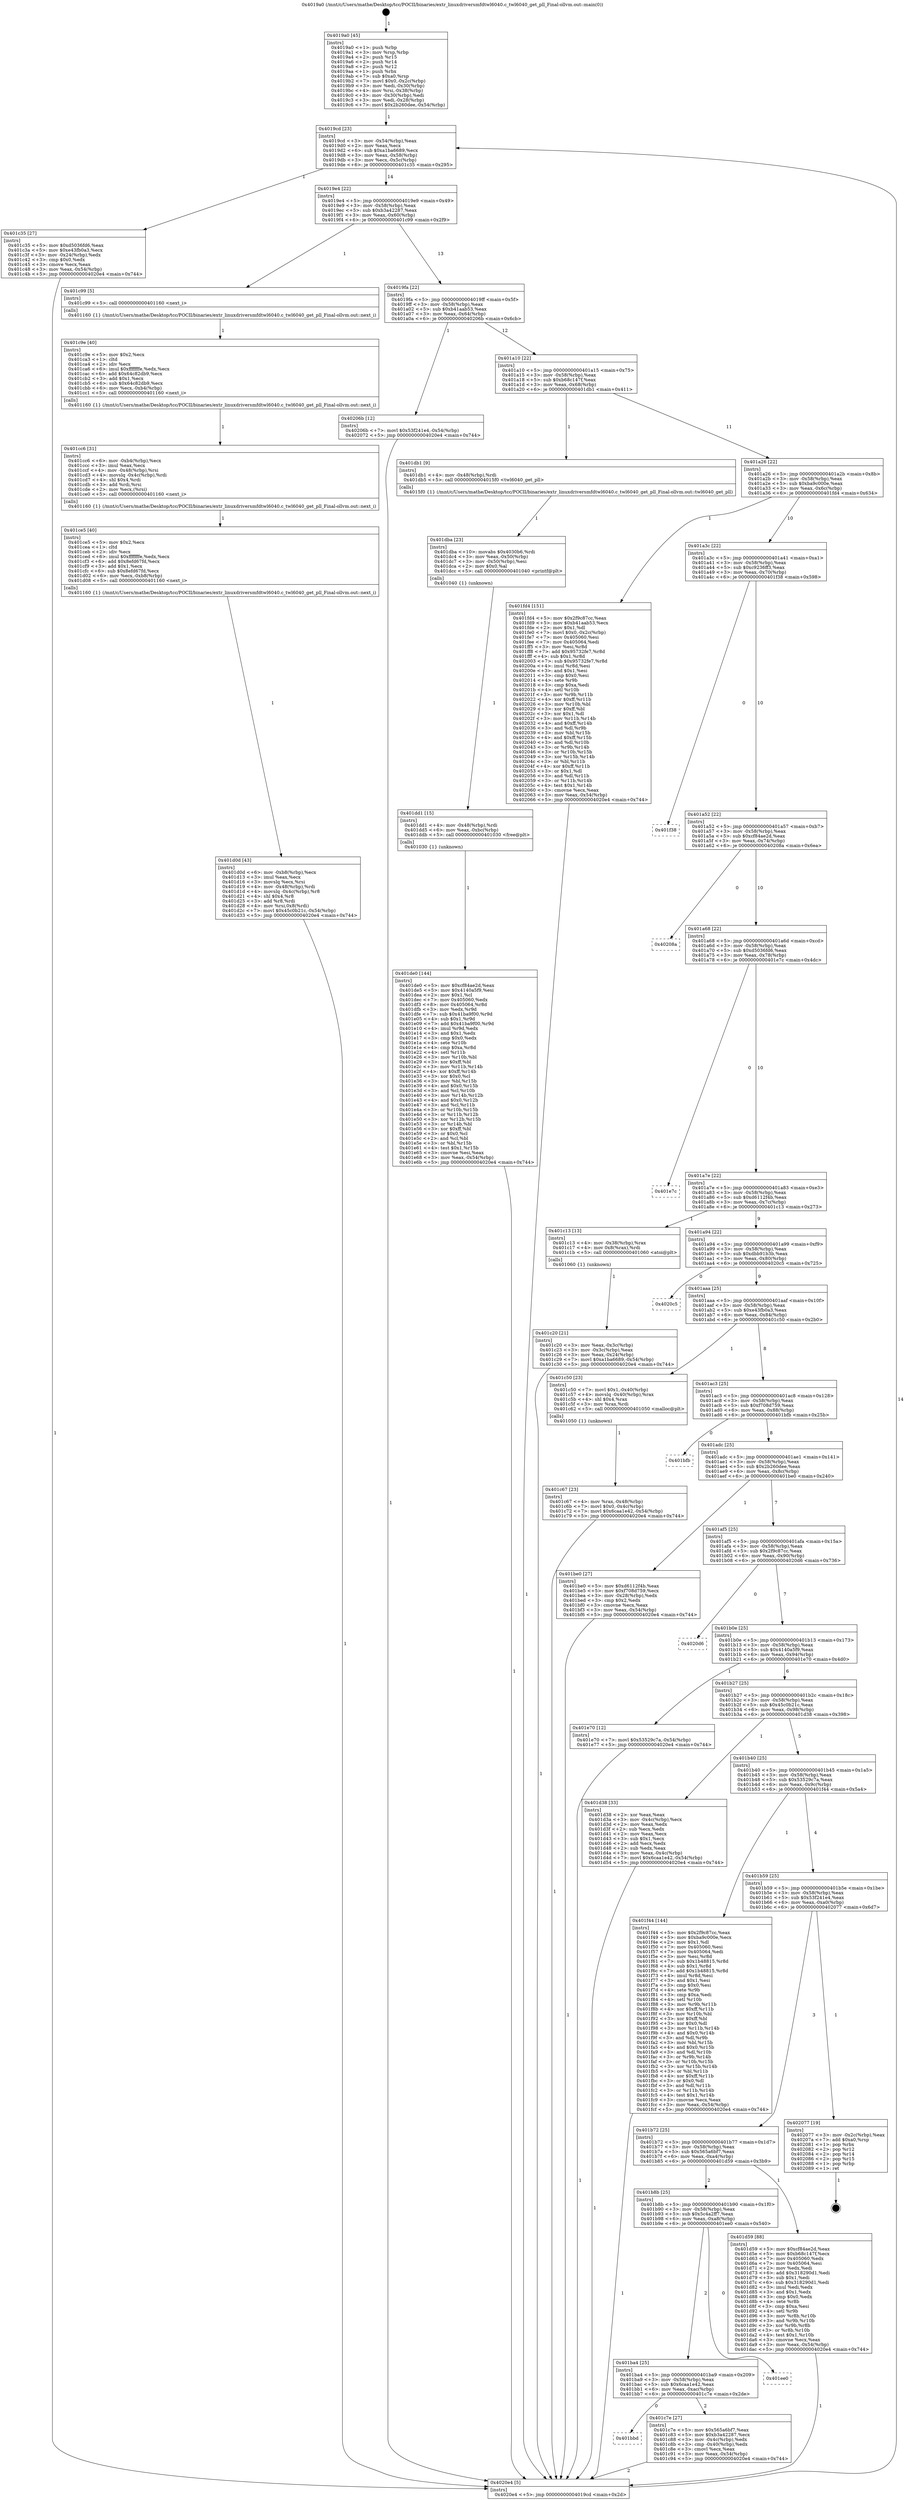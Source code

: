 digraph "0x4019a0" {
  label = "0x4019a0 (/mnt/c/Users/mathe/Desktop/tcc/POCII/binaries/extr_linuxdriversmfdtwl6040.c_twl6040_get_pll_Final-ollvm.out::main(0))"
  labelloc = "t"
  node[shape=record]

  Entry [label="",width=0.3,height=0.3,shape=circle,fillcolor=black,style=filled]
  "0x4019cd" [label="{
     0x4019cd [23]\l
     | [instrs]\l
     &nbsp;&nbsp;0x4019cd \<+3\>: mov -0x54(%rbp),%eax\l
     &nbsp;&nbsp;0x4019d0 \<+2\>: mov %eax,%ecx\l
     &nbsp;&nbsp;0x4019d2 \<+6\>: sub $0xa1ba6689,%ecx\l
     &nbsp;&nbsp;0x4019d8 \<+3\>: mov %eax,-0x58(%rbp)\l
     &nbsp;&nbsp;0x4019db \<+3\>: mov %ecx,-0x5c(%rbp)\l
     &nbsp;&nbsp;0x4019de \<+6\>: je 0000000000401c35 \<main+0x295\>\l
  }"]
  "0x401c35" [label="{
     0x401c35 [27]\l
     | [instrs]\l
     &nbsp;&nbsp;0x401c35 \<+5\>: mov $0xd5036fd6,%eax\l
     &nbsp;&nbsp;0x401c3a \<+5\>: mov $0xe43fb0a3,%ecx\l
     &nbsp;&nbsp;0x401c3f \<+3\>: mov -0x24(%rbp),%edx\l
     &nbsp;&nbsp;0x401c42 \<+3\>: cmp $0x0,%edx\l
     &nbsp;&nbsp;0x401c45 \<+3\>: cmove %ecx,%eax\l
     &nbsp;&nbsp;0x401c48 \<+3\>: mov %eax,-0x54(%rbp)\l
     &nbsp;&nbsp;0x401c4b \<+5\>: jmp 00000000004020e4 \<main+0x744\>\l
  }"]
  "0x4019e4" [label="{
     0x4019e4 [22]\l
     | [instrs]\l
     &nbsp;&nbsp;0x4019e4 \<+5\>: jmp 00000000004019e9 \<main+0x49\>\l
     &nbsp;&nbsp;0x4019e9 \<+3\>: mov -0x58(%rbp),%eax\l
     &nbsp;&nbsp;0x4019ec \<+5\>: sub $0xb3a42287,%eax\l
     &nbsp;&nbsp;0x4019f1 \<+3\>: mov %eax,-0x60(%rbp)\l
     &nbsp;&nbsp;0x4019f4 \<+6\>: je 0000000000401c99 \<main+0x2f9\>\l
  }"]
  Exit [label="",width=0.3,height=0.3,shape=circle,fillcolor=black,style=filled,peripheries=2]
  "0x401c99" [label="{
     0x401c99 [5]\l
     | [instrs]\l
     &nbsp;&nbsp;0x401c99 \<+5\>: call 0000000000401160 \<next_i\>\l
     | [calls]\l
     &nbsp;&nbsp;0x401160 \{1\} (/mnt/c/Users/mathe/Desktop/tcc/POCII/binaries/extr_linuxdriversmfdtwl6040.c_twl6040_get_pll_Final-ollvm.out::next_i)\l
  }"]
  "0x4019fa" [label="{
     0x4019fa [22]\l
     | [instrs]\l
     &nbsp;&nbsp;0x4019fa \<+5\>: jmp 00000000004019ff \<main+0x5f\>\l
     &nbsp;&nbsp;0x4019ff \<+3\>: mov -0x58(%rbp),%eax\l
     &nbsp;&nbsp;0x401a02 \<+5\>: sub $0xb41aab53,%eax\l
     &nbsp;&nbsp;0x401a07 \<+3\>: mov %eax,-0x64(%rbp)\l
     &nbsp;&nbsp;0x401a0a \<+6\>: je 000000000040206b \<main+0x6cb\>\l
  }"]
  "0x401de0" [label="{
     0x401de0 [144]\l
     | [instrs]\l
     &nbsp;&nbsp;0x401de0 \<+5\>: mov $0xcf84ae2d,%eax\l
     &nbsp;&nbsp;0x401de5 \<+5\>: mov $0x4140a5f9,%esi\l
     &nbsp;&nbsp;0x401dea \<+2\>: mov $0x1,%cl\l
     &nbsp;&nbsp;0x401dec \<+7\>: mov 0x405060,%edx\l
     &nbsp;&nbsp;0x401df3 \<+8\>: mov 0x405064,%r8d\l
     &nbsp;&nbsp;0x401dfb \<+3\>: mov %edx,%r9d\l
     &nbsp;&nbsp;0x401dfe \<+7\>: sub $0x41ba9f00,%r9d\l
     &nbsp;&nbsp;0x401e05 \<+4\>: sub $0x1,%r9d\l
     &nbsp;&nbsp;0x401e09 \<+7\>: add $0x41ba9f00,%r9d\l
     &nbsp;&nbsp;0x401e10 \<+4\>: imul %r9d,%edx\l
     &nbsp;&nbsp;0x401e14 \<+3\>: and $0x1,%edx\l
     &nbsp;&nbsp;0x401e17 \<+3\>: cmp $0x0,%edx\l
     &nbsp;&nbsp;0x401e1a \<+4\>: sete %r10b\l
     &nbsp;&nbsp;0x401e1e \<+4\>: cmp $0xa,%r8d\l
     &nbsp;&nbsp;0x401e22 \<+4\>: setl %r11b\l
     &nbsp;&nbsp;0x401e26 \<+3\>: mov %r10b,%bl\l
     &nbsp;&nbsp;0x401e29 \<+3\>: xor $0xff,%bl\l
     &nbsp;&nbsp;0x401e2c \<+3\>: mov %r11b,%r14b\l
     &nbsp;&nbsp;0x401e2f \<+4\>: xor $0xff,%r14b\l
     &nbsp;&nbsp;0x401e33 \<+3\>: xor $0x0,%cl\l
     &nbsp;&nbsp;0x401e36 \<+3\>: mov %bl,%r15b\l
     &nbsp;&nbsp;0x401e39 \<+4\>: and $0x0,%r15b\l
     &nbsp;&nbsp;0x401e3d \<+3\>: and %cl,%r10b\l
     &nbsp;&nbsp;0x401e40 \<+3\>: mov %r14b,%r12b\l
     &nbsp;&nbsp;0x401e43 \<+4\>: and $0x0,%r12b\l
     &nbsp;&nbsp;0x401e47 \<+3\>: and %cl,%r11b\l
     &nbsp;&nbsp;0x401e4a \<+3\>: or %r10b,%r15b\l
     &nbsp;&nbsp;0x401e4d \<+3\>: or %r11b,%r12b\l
     &nbsp;&nbsp;0x401e50 \<+3\>: xor %r12b,%r15b\l
     &nbsp;&nbsp;0x401e53 \<+3\>: or %r14b,%bl\l
     &nbsp;&nbsp;0x401e56 \<+3\>: xor $0xff,%bl\l
     &nbsp;&nbsp;0x401e59 \<+3\>: or $0x0,%cl\l
     &nbsp;&nbsp;0x401e5c \<+2\>: and %cl,%bl\l
     &nbsp;&nbsp;0x401e5e \<+3\>: or %bl,%r15b\l
     &nbsp;&nbsp;0x401e61 \<+4\>: test $0x1,%r15b\l
     &nbsp;&nbsp;0x401e65 \<+3\>: cmovne %esi,%eax\l
     &nbsp;&nbsp;0x401e68 \<+3\>: mov %eax,-0x54(%rbp)\l
     &nbsp;&nbsp;0x401e6b \<+5\>: jmp 00000000004020e4 \<main+0x744\>\l
  }"]
  "0x40206b" [label="{
     0x40206b [12]\l
     | [instrs]\l
     &nbsp;&nbsp;0x40206b \<+7\>: movl $0x53f241e4,-0x54(%rbp)\l
     &nbsp;&nbsp;0x402072 \<+5\>: jmp 00000000004020e4 \<main+0x744\>\l
  }"]
  "0x401a10" [label="{
     0x401a10 [22]\l
     | [instrs]\l
     &nbsp;&nbsp;0x401a10 \<+5\>: jmp 0000000000401a15 \<main+0x75\>\l
     &nbsp;&nbsp;0x401a15 \<+3\>: mov -0x58(%rbp),%eax\l
     &nbsp;&nbsp;0x401a18 \<+5\>: sub $0xb68c147f,%eax\l
     &nbsp;&nbsp;0x401a1d \<+3\>: mov %eax,-0x68(%rbp)\l
     &nbsp;&nbsp;0x401a20 \<+6\>: je 0000000000401db1 \<main+0x411\>\l
  }"]
  "0x401dd1" [label="{
     0x401dd1 [15]\l
     | [instrs]\l
     &nbsp;&nbsp;0x401dd1 \<+4\>: mov -0x48(%rbp),%rdi\l
     &nbsp;&nbsp;0x401dd5 \<+6\>: mov %eax,-0xbc(%rbp)\l
     &nbsp;&nbsp;0x401ddb \<+5\>: call 0000000000401030 \<free@plt\>\l
     | [calls]\l
     &nbsp;&nbsp;0x401030 \{1\} (unknown)\l
  }"]
  "0x401db1" [label="{
     0x401db1 [9]\l
     | [instrs]\l
     &nbsp;&nbsp;0x401db1 \<+4\>: mov -0x48(%rbp),%rdi\l
     &nbsp;&nbsp;0x401db5 \<+5\>: call 00000000004015f0 \<twl6040_get_pll\>\l
     | [calls]\l
     &nbsp;&nbsp;0x4015f0 \{1\} (/mnt/c/Users/mathe/Desktop/tcc/POCII/binaries/extr_linuxdriversmfdtwl6040.c_twl6040_get_pll_Final-ollvm.out::twl6040_get_pll)\l
  }"]
  "0x401a26" [label="{
     0x401a26 [22]\l
     | [instrs]\l
     &nbsp;&nbsp;0x401a26 \<+5\>: jmp 0000000000401a2b \<main+0x8b\>\l
     &nbsp;&nbsp;0x401a2b \<+3\>: mov -0x58(%rbp),%eax\l
     &nbsp;&nbsp;0x401a2e \<+5\>: sub $0xba9c000e,%eax\l
     &nbsp;&nbsp;0x401a33 \<+3\>: mov %eax,-0x6c(%rbp)\l
     &nbsp;&nbsp;0x401a36 \<+6\>: je 0000000000401fd4 \<main+0x634\>\l
  }"]
  "0x401dba" [label="{
     0x401dba [23]\l
     | [instrs]\l
     &nbsp;&nbsp;0x401dba \<+10\>: movabs $0x4030b6,%rdi\l
     &nbsp;&nbsp;0x401dc4 \<+3\>: mov %eax,-0x50(%rbp)\l
     &nbsp;&nbsp;0x401dc7 \<+3\>: mov -0x50(%rbp),%esi\l
     &nbsp;&nbsp;0x401dca \<+2\>: mov $0x0,%al\l
     &nbsp;&nbsp;0x401dcc \<+5\>: call 0000000000401040 \<printf@plt\>\l
     | [calls]\l
     &nbsp;&nbsp;0x401040 \{1\} (unknown)\l
  }"]
  "0x401fd4" [label="{
     0x401fd4 [151]\l
     | [instrs]\l
     &nbsp;&nbsp;0x401fd4 \<+5\>: mov $0x2f9c87cc,%eax\l
     &nbsp;&nbsp;0x401fd9 \<+5\>: mov $0xb41aab53,%ecx\l
     &nbsp;&nbsp;0x401fde \<+2\>: mov $0x1,%dl\l
     &nbsp;&nbsp;0x401fe0 \<+7\>: movl $0x0,-0x2c(%rbp)\l
     &nbsp;&nbsp;0x401fe7 \<+7\>: mov 0x405060,%esi\l
     &nbsp;&nbsp;0x401fee \<+7\>: mov 0x405064,%edi\l
     &nbsp;&nbsp;0x401ff5 \<+3\>: mov %esi,%r8d\l
     &nbsp;&nbsp;0x401ff8 \<+7\>: add $0x95732fe7,%r8d\l
     &nbsp;&nbsp;0x401fff \<+4\>: sub $0x1,%r8d\l
     &nbsp;&nbsp;0x402003 \<+7\>: sub $0x95732fe7,%r8d\l
     &nbsp;&nbsp;0x40200a \<+4\>: imul %r8d,%esi\l
     &nbsp;&nbsp;0x40200e \<+3\>: and $0x1,%esi\l
     &nbsp;&nbsp;0x402011 \<+3\>: cmp $0x0,%esi\l
     &nbsp;&nbsp;0x402014 \<+4\>: sete %r9b\l
     &nbsp;&nbsp;0x402018 \<+3\>: cmp $0xa,%edi\l
     &nbsp;&nbsp;0x40201b \<+4\>: setl %r10b\l
     &nbsp;&nbsp;0x40201f \<+3\>: mov %r9b,%r11b\l
     &nbsp;&nbsp;0x402022 \<+4\>: xor $0xff,%r11b\l
     &nbsp;&nbsp;0x402026 \<+3\>: mov %r10b,%bl\l
     &nbsp;&nbsp;0x402029 \<+3\>: xor $0xff,%bl\l
     &nbsp;&nbsp;0x40202c \<+3\>: xor $0x1,%dl\l
     &nbsp;&nbsp;0x40202f \<+3\>: mov %r11b,%r14b\l
     &nbsp;&nbsp;0x402032 \<+4\>: and $0xff,%r14b\l
     &nbsp;&nbsp;0x402036 \<+3\>: and %dl,%r9b\l
     &nbsp;&nbsp;0x402039 \<+3\>: mov %bl,%r15b\l
     &nbsp;&nbsp;0x40203c \<+4\>: and $0xff,%r15b\l
     &nbsp;&nbsp;0x402040 \<+3\>: and %dl,%r10b\l
     &nbsp;&nbsp;0x402043 \<+3\>: or %r9b,%r14b\l
     &nbsp;&nbsp;0x402046 \<+3\>: or %r10b,%r15b\l
     &nbsp;&nbsp;0x402049 \<+3\>: xor %r15b,%r14b\l
     &nbsp;&nbsp;0x40204c \<+3\>: or %bl,%r11b\l
     &nbsp;&nbsp;0x40204f \<+4\>: xor $0xff,%r11b\l
     &nbsp;&nbsp;0x402053 \<+3\>: or $0x1,%dl\l
     &nbsp;&nbsp;0x402056 \<+3\>: and %dl,%r11b\l
     &nbsp;&nbsp;0x402059 \<+3\>: or %r11b,%r14b\l
     &nbsp;&nbsp;0x40205c \<+4\>: test $0x1,%r14b\l
     &nbsp;&nbsp;0x402060 \<+3\>: cmovne %ecx,%eax\l
     &nbsp;&nbsp;0x402063 \<+3\>: mov %eax,-0x54(%rbp)\l
     &nbsp;&nbsp;0x402066 \<+5\>: jmp 00000000004020e4 \<main+0x744\>\l
  }"]
  "0x401a3c" [label="{
     0x401a3c [22]\l
     | [instrs]\l
     &nbsp;&nbsp;0x401a3c \<+5\>: jmp 0000000000401a41 \<main+0xa1\>\l
     &nbsp;&nbsp;0x401a41 \<+3\>: mov -0x58(%rbp),%eax\l
     &nbsp;&nbsp;0x401a44 \<+5\>: sub $0xc9236ff3,%eax\l
     &nbsp;&nbsp;0x401a49 \<+3\>: mov %eax,-0x70(%rbp)\l
     &nbsp;&nbsp;0x401a4c \<+6\>: je 0000000000401f38 \<main+0x598\>\l
  }"]
  "0x401d0d" [label="{
     0x401d0d [43]\l
     | [instrs]\l
     &nbsp;&nbsp;0x401d0d \<+6\>: mov -0xb8(%rbp),%ecx\l
     &nbsp;&nbsp;0x401d13 \<+3\>: imul %eax,%ecx\l
     &nbsp;&nbsp;0x401d16 \<+3\>: movslq %ecx,%rsi\l
     &nbsp;&nbsp;0x401d19 \<+4\>: mov -0x48(%rbp),%rdi\l
     &nbsp;&nbsp;0x401d1d \<+4\>: movslq -0x4c(%rbp),%r8\l
     &nbsp;&nbsp;0x401d21 \<+4\>: shl $0x4,%r8\l
     &nbsp;&nbsp;0x401d25 \<+3\>: add %r8,%rdi\l
     &nbsp;&nbsp;0x401d28 \<+4\>: mov %rsi,0x8(%rdi)\l
     &nbsp;&nbsp;0x401d2c \<+7\>: movl $0x45c0b21c,-0x54(%rbp)\l
     &nbsp;&nbsp;0x401d33 \<+5\>: jmp 00000000004020e4 \<main+0x744\>\l
  }"]
  "0x401f38" [label="{
     0x401f38\l
  }", style=dashed]
  "0x401a52" [label="{
     0x401a52 [22]\l
     | [instrs]\l
     &nbsp;&nbsp;0x401a52 \<+5\>: jmp 0000000000401a57 \<main+0xb7\>\l
     &nbsp;&nbsp;0x401a57 \<+3\>: mov -0x58(%rbp),%eax\l
     &nbsp;&nbsp;0x401a5a \<+5\>: sub $0xcf84ae2d,%eax\l
     &nbsp;&nbsp;0x401a5f \<+3\>: mov %eax,-0x74(%rbp)\l
     &nbsp;&nbsp;0x401a62 \<+6\>: je 000000000040208a \<main+0x6ea\>\l
  }"]
  "0x401ce5" [label="{
     0x401ce5 [40]\l
     | [instrs]\l
     &nbsp;&nbsp;0x401ce5 \<+5\>: mov $0x2,%ecx\l
     &nbsp;&nbsp;0x401cea \<+1\>: cltd\l
     &nbsp;&nbsp;0x401ceb \<+2\>: idiv %ecx\l
     &nbsp;&nbsp;0x401ced \<+6\>: imul $0xfffffffe,%edx,%ecx\l
     &nbsp;&nbsp;0x401cf3 \<+6\>: add $0x8efd67fd,%ecx\l
     &nbsp;&nbsp;0x401cf9 \<+3\>: add $0x1,%ecx\l
     &nbsp;&nbsp;0x401cfc \<+6\>: sub $0x8efd67fd,%ecx\l
     &nbsp;&nbsp;0x401d02 \<+6\>: mov %ecx,-0xb8(%rbp)\l
     &nbsp;&nbsp;0x401d08 \<+5\>: call 0000000000401160 \<next_i\>\l
     | [calls]\l
     &nbsp;&nbsp;0x401160 \{1\} (/mnt/c/Users/mathe/Desktop/tcc/POCII/binaries/extr_linuxdriversmfdtwl6040.c_twl6040_get_pll_Final-ollvm.out::next_i)\l
  }"]
  "0x40208a" [label="{
     0x40208a\l
  }", style=dashed]
  "0x401a68" [label="{
     0x401a68 [22]\l
     | [instrs]\l
     &nbsp;&nbsp;0x401a68 \<+5\>: jmp 0000000000401a6d \<main+0xcd\>\l
     &nbsp;&nbsp;0x401a6d \<+3\>: mov -0x58(%rbp),%eax\l
     &nbsp;&nbsp;0x401a70 \<+5\>: sub $0xd5036fd6,%eax\l
     &nbsp;&nbsp;0x401a75 \<+3\>: mov %eax,-0x78(%rbp)\l
     &nbsp;&nbsp;0x401a78 \<+6\>: je 0000000000401e7c \<main+0x4dc\>\l
  }"]
  "0x401cc6" [label="{
     0x401cc6 [31]\l
     | [instrs]\l
     &nbsp;&nbsp;0x401cc6 \<+6\>: mov -0xb4(%rbp),%ecx\l
     &nbsp;&nbsp;0x401ccc \<+3\>: imul %eax,%ecx\l
     &nbsp;&nbsp;0x401ccf \<+4\>: mov -0x48(%rbp),%rsi\l
     &nbsp;&nbsp;0x401cd3 \<+4\>: movslq -0x4c(%rbp),%rdi\l
     &nbsp;&nbsp;0x401cd7 \<+4\>: shl $0x4,%rdi\l
     &nbsp;&nbsp;0x401cdb \<+3\>: add %rdi,%rsi\l
     &nbsp;&nbsp;0x401cde \<+2\>: mov %ecx,(%rsi)\l
     &nbsp;&nbsp;0x401ce0 \<+5\>: call 0000000000401160 \<next_i\>\l
     | [calls]\l
     &nbsp;&nbsp;0x401160 \{1\} (/mnt/c/Users/mathe/Desktop/tcc/POCII/binaries/extr_linuxdriversmfdtwl6040.c_twl6040_get_pll_Final-ollvm.out::next_i)\l
  }"]
  "0x401e7c" [label="{
     0x401e7c\l
  }", style=dashed]
  "0x401a7e" [label="{
     0x401a7e [22]\l
     | [instrs]\l
     &nbsp;&nbsp;0x401a7e \<+5\>: jmp 0000000000401a83 \<main+0xe3\>\l
     &nbsp;&nbsp;0x401a83 \<+3\>: mov -0x58(%rbp),%eax\l
     &nbsp;&nbsp;0x401a86 \<+5\>: sub $0xd6112f4b,%eax\l
     &nbsp;&nbsp;0x401a8b \<+3\>: mov %eax,-0x7c(%rbp)\l
     &nbsp;&nbsp;0x401a8e \<+6\>: je 0000000000401c13 \<main+0x273\>\l
  }"]
  "0x401c9e" [label="{
     0x401c9e [40]\l
     | [instrs]\l
     &nbsp;&nbsp;0x401c9e \<+5\>: mov $0x2,%ecx\l
     &nbsp;&nbsp;0x401ca3 \<+1\>: cltd\l
     &nbsp;&nbsp;0x401ca4 \<+2\>: idiv %ecx\l
     &nbsp;&nbsp;0x401ca6 \<+6\>: imul $0xfffffffe,%edx,%ecx\l
     &nbsp;&nbsp;0x401cac \<+6\>: add $0x64c82db9,%ecx\l
     &nbsp;&nbsp;0x401cb2 \<+3\>: add $0x1,%ecx\l
     &nbsp;&nbsp;0x401cb5 \<+6\>: sub $0x64c82db9,%ecx\l
     &nbsp;&nbsp;0x401cbb \<+6\>: mov %ecx,-0xb4(%rbp)\l
     &nbsp;&nbsp;0x401cc1 \<+5\>: call 0000000000401160 \<next_i\>\l
     | [calls]\l
     &nbsp;&nbsp;0x401160 \{1\} (/mnt/c/Users/mathe/Desktop/tcc/POCII/binaries/extr_linuxdriversmfdtwl6040.c_twl6040_get_pll_Final-ollvm.out::next_i)\l
  }"]
  "0x401c13" [label="{
     0x401c13 [13]\l
     | [instrs]\l
     &nbsp;&nbsp;0x401c13 \<+4\>: mov -0x38(%rbp),%rax\l
     &nbsp;&nbsp;0x401c17 \<+4\>: mov 0x8(%rax),%rdi\l
     &nbsp;&nbsp;0x401c1b \<+5\>: call 0000000000401060 \<atoi@plt\>\l
     | [calls]\l
     &nbsp;&nbsp;0x401060 \{1\} (unknown)\l
  }"]
  "0x401a94" [label="{
     0x401a94 [22]\l
     | [instrs]\l
     &nbsp;&nbsp;0x401a94 \<+5\>: jmp 0000000000401a99 \<main+0xf9\>\l
     &nbsp;&nbsp;0x401a99 \<+3\>: mov -0x58(%rbp),%eax\l
     &nbsp;&nbsp;0x401a9c \<+5\>: sub $0xdbb91b3b,%eax\l
     &nbsp;&nbsp;0x401aa1 \<+3\>: mov %eax,-0x80(%rbp)\l
     &nbsp;&nbsp;0x401aa4 \<+6\>: je 00000000004020c5 \<main+0x725\>\l
  }"]
  "0x401bbd" [label="{
     0x401bbd\l
  }", style=dashed]
  "0x4020c5" [label="{
     0x4020c5\l
  }", style=dashed]
  "0x401aaa" [label="{
     0x401aaa [25]\l
     | [instrs]\l
     &nbsp;&nbsp;0x401aaa \<+5\>: jmp 0000000000401aaf \<main+0x10f\>\l
     &nbsp;&nbsp;0x401aaf \<+3\>: mov -0x58(%rbp),%eax\l
     &nbsp;&nbsp;0x401ab2 \<+5\>: sub $0xe43fb0a3,%eax\l
     &nbsp;&nbsp;0x401ab7 \<+6\>: mov %eax,-0x84(%rbp)\l
     &nbsp;&nbsp;0x401abd \<+6\>: je 0000000000401c50 \<main+0x2b0\>\l
  }"]
  "0x401c7e" [label="{
     0x401c7e [27]\l
     | [instrs]\l
     &nbsp;&nbsp;0x401c7e \<+5\>: mov $0x565a6bf7,%eax\l
     &nbsp;&nbsp;0x401c83 \<+5\>: mov $0xb3a42287,%ecx\l
     &nbsp;&nbsp;0x401c88 \<+3\>: mov -0x4c(%rbp),%edx\l
     &nbsp;&nbsp;0x401c8b \<+3\>: cmp -0x40(%rbp),%edx\l
     &nbsp;&nbsp;0x401c8e \<+3\>: cmovl %ecx,%eax\l
     &nbsp;&nbsp;0x401c91 \<+3\>: mov %eax,-0x54(%rbp)\l
     &nbsp;&nbsp;0x401c94 \<+5\>: jmp 00000000004020e4 \<main+0x744\>\l
  }"]
  "0x401c50" [label="{
     0x401c50 [23]\l
     | [instrs]\l
     &nbsp;&nbsp;0x401c50 \<+7\>: movl $0x1,-0x40(%rbp)\l
     &nbsp;&nbsp;0x401c57 \<+4\>: movslq -0x40(%rbp),%rax\l
     &nbsp;&nbsp;0x401c5b \<+4\>: shl $0x4,%rax\l
     &nbsp;&nbsp;0x401c5f \<+3\>: mov %rax,%rdi\l
     &nbsp;&nbsp;0x401c62 \<+5\>: call 0000000000401050 \<malloc@plt\>\l
     | [calls]\l
     &nbsp;&nbsp;0x401050 \{1\} (unknown)\l
  }"]
  "0x401ac3" [label="{
     0x401ac3 [25]\l
     | [instrs]\l
     &nbsp;&nbsp;0x401ac3 \<+5\>: jmp 0000000000401ac8 \<main+0x128\>\l
     &nbsp;&nbsp;0x401ac8 \<+3\>: mov -0x58(%rbp),%eax\l
     &nbsp;&nbsp;0x401acb \<+5\>: sub $0xf708d759,%eax\l
     &nbsp;&nbsp;0x401ad0 \<+6\>: mov %eax,-0x88(%rbp)\l
     &nbsp;&nbsp;0x401ad6 \<+6\>: je 0000000000401bfb \<main+0x25b\>\l
  }"]
  "0x401ba4" [label="{
     0x401ba4 [25]\l
     | [instrs]\l
     &nbsp;&nbsp;0x401ba4 \<+5\>: jmp 0000000000401ba9 \<main+0x209\>\l
     &nbsp;&nbsp;0x401ba9 \<+3\>: mov -0x58(%rbp),%eax\l
     &nbsp;&nbsp;0x401bac \<+5\>: sub $0x6caa1e42,%eax\l
     &nbsp;&nbsp;0x401bb1 \<+6\>: mov %eax,-0xac(%rbp)\l
     &nbsp;&nbsp;0x401bb7 \<+6\>: je 0000000000401c7e \<main+0x2de\>\l
  }"]
  "0x401bfb" [label="{
     0x401bfb\l
  }", style=dashed]
  "0x401adc" [label="{
     0x401adc [25]\l
     | [instrs]\l
     &nbsp;&nbsp;0x401adc \<+5\>: jmp 0000000000401ae1 \<main+0x141\>\l
     &nbsp;&nbsp;0x401ae1 \<+3\>: mov -0x58(%rbp),%eax\l
     &nbsp;&nbsp;0x401ae4 \<+5\>: sub $0x2b260dee,%eax\l
     &nbsp;&nbsp;0x401ae9 \<+6\>: mov %eax,-0x8c(%rbp)\l
     &nbsp;&nbsp;0x401aef \<+6\>: je 0000000000401be0 \<main+0x240\>\l
  }"]
  "0x401ee0" [label="{
     0x401ee0\l
  }", style=dashed]
  "0x401be0" [label="{
     0x401be0 [27]\l
     | [instrs]\l
     &nbsp;&nbsp;0x401be0 \<+5\>: mov $0xd6112f4b,%eax\l
     &nbsp;&nbsp;0x401be5 \<+5\>: mov $0xf708d759,%ecx\l
     &nbsp;&nbsp;0x401bea \<+3\>: mov -0x28(%rbp),%edx\l
     &nbsp;&nbsp;0x401bed \<+3\>: cmp $0x2,%edx\l
     &nbsp;&nbsp;0x401bf0 \<+3\>: cmovne %ecx,%eax\l
     &nbsp;&nbsp;0x401bf3 \<+3\>: mov %eax,-0x54(%rbp)\l
     &nbsp;&nbsp;0x401bf6 \<+5\>: jmp 00000000004020e4 \<main+0x744\>\l
  }"]
  "0x401af5" [label="{
     0x401af5 [25]\l
     | [instrs]\l
     &nbsp;&nbsp;0x401af5 \<+5\>: jmp 0000000000401afa \<main+0x15a\>\l
     &nbsp;&nbsp;0x401afa \<+3\>: mov -0x58(%rbp),%eax\l
     &nbsp;&nbsp;0x401afd \<+5\>: sub $0x2f9c87cc,%eax\l
     &nbsp;&nbsp;0x401b02 \<+6\>: mov %eax,-0x90(%rbp)\l
     &nbsp;&nbsp;0x401b08 \<+6\>: je 00000000004020d6 \<main+0x736\>\l
  }"]
  "0x4020e4" [label="{
     0x4020e4 [5]\l
     | [instrs]\l
     &nbsp;&nbsp;0x4020e4 \<+5\>: jmp 00000000004019cd \<main+0x2d\>\l
  }"]
  "0x4019a0" [label="{
     0x4019a0 [45]\l
     | [instrs]\l
     &nbsp;&nbsp;0x4019a0 \<+1\>: push %rbp\l
     &nbsp;&nbsp;0x4019a1 \<+3\>: mov %rsp,%rbp\l
     &nbsp;&nbsp;0x4019a4 \<+2\>: push %r15\l
     &nbsp;&nbsp;0x4019a6 \<+2\>: push %r14\l
     &nbsp;&nbsp;0x4019a8 \<+2\>: push %r12\l
     &nbsp;&nbsp;0x4019aa \<+1\>: push %rbx\l
     &nbsp;&nbsp;0x4019ab \<+7\>: sub $0xa0,%rsp\l
     &nbsp;&nbsp;0x4019b2 \<+7\>: movl $0x0,-0x2c(%rbp)\l
     &nbsp;&nbsp;0x4019b9 \<+3\>: mov %edi,-0x30(%rbp)\l
     &nbsp;&nbsp;0x4019bc \<+4\>: mov %rsi,-0x38(%rbp)\l
     &nbsp;&nbsp;0x4019c0 \<+3\>: mov -0x30(%rbp),%edi\l
     &nbsp;&nbsp;0x4019c3 \<+3\>: mov %edi,-0x28(%rbp)\l
     &nbsp;&nbsp;0x4019c6 \<+7\>: movl $0x2b260dee,-0x54(%rbp)\l
  }"]
  "0x401c20" [label="{
     0x401c20 [21]\l
     | [instrs]\l
     &nbsp;&nbsp;0x401c20 \<+3\>: mov %eax,-0x3c(%rbp)\l
     &nbsp;&nbsp;0x401c23 \<+3\>: mov -0x3c(%rbp),%eax\l
     &nbsp;&nbsp;0x401c26 \<+3\>: mov %eax,-0x24(%rbp)\l
     &nbsp;&nbsp;0x401c29 \<+7\>: movl $0xa1ba6689,-0x54(%rbp)\l
     &nbsp;&nbsp;0x401c30 \<+5\>: jmp 00000000004020e4 \<main+0x744\>\l
  }"]
  "0x401c67" [label="{
     0x401c67 [23]\l
     | [instrs]\l
     &nbsp;&nbsp;0x401c67 \<+4\>: mov %rax,-0x48(%rbp)\l
     &nbsp;&nbsp;0x401c6b \<+7\>: movl $0x0,-0x4c(%rbp)\l
     &nbsp;&nbsp;0x401c72 \<+7\>: movl $0x6caa1e42,-0x54(%rbp)\l
     &nbsp;&nbsp;0x401c79 \<+5\>: jmp 00000000004020e4 \<main+0x744\>\l
  }"]
  "0x401b8b" [label="{
     0x401b8b [25]\l
     | [instrs]\l
     &nbsp;&nbsp;0x401b8b \<+5\>: jmp 0000000000401b90 \<main+0x1f0\>\l
     &nbsp;&nbsp;0x401b90 \<+3\>: mov -0x58(%rbp),%eax\l
     &nbsp;&nbsp;0x401b93 \<+5\>: sub $0x5c4a2ff7,%eax\l
     &nbsp;&nbsp;0x401b98 \<+6\>: mov %eax,-0xa8(%rbp)\l
     &nbsp;&nbsp;0x401b9e \<+6\>: je 0000000000401ee0 \<main+0x540\>\l
  }"]
  "0x4020d6" [label="{
     0x4020d6\l
  }", style=dashed]
  "0x401b0e" [label="{
     0x401b0e [25]\l
     | [instrs]\l
     &nbsp;&nbsp;0x401b0e \<+5\>: jmp 0000000000401b13 \<main+0x173\>\l
     &nbsp;&nbsp;0x401b13 \<+3\>: mov -0x58(%rbp),%eax\l
     &nbsp;&nbsp;0x401b16 \<+5\>: sub $0x4140a5f9,%eax\l
     &nbsp;&nbsp;0x401b1b \<+6\>: mov %eax,-0x94(%rbp)\l
     &nbsp;&nbsp;0x401b21 \<+6\>: je 0000000000401e70 \<main+0x4d0\>\l
  }"]
  "0x401d59" [label="{
     0x401d59 [88]\l
     | [instrs]\l
     &nbsp;&nbsp;0x401d59 \<+5\>: mov $0xcf84ae2d,%eax\l
     &nbsp;&nbsp;0x401d5e \<+5\>: mov $0xb68c147f,%ecx\l
     &nbsp;&nbsp;0x401d63 \<+7\>: mov 0x405060,%edx\l
     &nbsp;&nbsp;0x401d6a \<+7\>: mov 0x405064,%esi\l
     &nbsp;&nbsp;0x401d71 \<+2\>: mov %edx,%edi\l
     &nbsp;&nbsp;0x401d73 \<+6\>: add $0x318290d1,%edi\l
     &nbsp;&nbsp;0x401d79 \<+3\>: sub $0x1,%edi\l
     &nbsp;&nbsp;0x401d7c \<+6\>: sub $0x318290d1,%edi\l
     &nbsp;&nbsp;0x401d82 \<+3\>: imul %edi,%edx\l
     &nbsp;&nbsp;0x401d85 \<+3\>: and $0x1,%edx\l
     &nbsp;&nbsp;0x401d88 \<+3\>: cmp $0x0,%edx\l
     &nbsp;&nbsp;0x401d8b \<+4\>: sete %r8b\l
     &nbsp;&nbsp;0x401d8f \<+3\>: cmp $0xa,%esi\l
     &nbsp;&nbsp;0x401d92 \<+4\>: setl %r9b\l
     &nbsp;&nbsp;0x401d96 \<+3\>: mov %r8b,%r10b\l
     &nbsp;&nbsp;0x401d99 \<+3\>: and %r9b,%r10b\l
     &nbsp;&nbsp;0x401d9c \<+3\>: xor %r9b,%r8b\l
     &nbsp;&nbsp;0x401d9f \<+3\>: or %r8b,%r10b\l
     &nbsp;&nbsp;0x401da2 \<+4\>: test $0x1,%r10b\l
     &nbsp;&nbsp;0x401da6 \<+3\>: cmovne %ecx,%eax\l
     &nbsp;&nbsp;0x401da9 \<+3\>: mov %eax,-0x54(%rbp)\l
     &nbsp;&nbsp;0x401dac \<+5\>: jmp 00000000004020e4 \<main+0x744\>\l
  }"]
  "0x401e70" [label="{
     0x401e70 [12]\l
     | [instrs]\l
     &nbsp;&nbsp;0x401e70 \<+7\>: movl $0x53529c7a,-0x54(%rbp)\l
     &nbsp;&nbsp;0x401e77 \<+5\>: jmp 00000000004020e4 \<main+0x744\>\l
  }"]
  "0x401b27" [label="{
     0x401b27 [25]\l
     | [instrs]\l
     &nbsp;&nbsp;0x401b27 \<+5\>: jmp 0000000000401b2c \<main+0x18c\>\l
     &nbsp;&nbsp;0x401b2c \<+3\>: mov -0x58(%rbp),%eax\l
     &nbsp;&nbsp;0x401b2f \<+5\>: sub $0x45c0b21c,%eax\l
     &nbsp;&nbsp;0x401b34 \<+6\>: mov %eax,-0x98(%rbp)\l
     &nbsp;&nbsp;0x401b3a \<+6\>: je 0000000000401d38 \<main+0x398\>\l
  }"]
  "0x401b72" [label="{
     0x401b72 [25]\l
     | [instrs]\l
     &nbsp;&nbsp;0x401b72 \<+5\>: jmp 0000000000401b77 \<main+0x1d7\>\l
     &nbsp;&nbsp;0x401b77 \<+3\>: mov -0x58(%rbp),%eax\l
     &nbsp;&nbsp;0x401b7a \<+5\>: sub $0x565a6bf7,%eax\l
     &nbsp;&nbsp;0x401b7f \<+6\>: mov %eax,-0xa4(%rbp)\l
     &nbsp;&nbsp;0x401b85 \<+6\>: je 0000000000401d59 \<main+0x3b9\>\l
  }"]
  "0x401d38" [label="{
     0x401d38 [33]\l
     | [instrs]\l
     &nbsp;&nbsp;0x401d38 \<+2\>: xor %eax,%eax\l
     &nbsp;&nbsp;0x401d3a \<+3\>: mov -0x4c(%rbp),%ecx\l
     &nbsp;&nbsp;0x401d3d \<+2\>: mov %eax,%edx\l
     &nbsp;&nbsp;0x401d3f \<+2\>: sub %ecx,%edx\l
     &nbsp;&nbsp;0x401d41 \<+2\>: mov %eax,%ecx\l
     &nbsp;&nbsp;0x401d43 \<+3\>: sub $0x1,%ecx\l
     &nbsp;&nbsp;0x401d46 \<+2\>: add %ecx,%edx\l
     &nbsp;&nbsp;0x401d48 \<+2\>: sub %edx,%eax\l
     &nbsp;&nbsp;0x401d4a \<+3\>: mov %eax,-0x4c(%rbp)\l
     &nbsp;&nbsp;0x401d4d \<+7\>: movl $0x6caa1e42,-0x54(%rbp)\l
     &nbsp;&nbsp;0x401d54 \<+5\>: jmp 00000000004020e4 \<main+0x744\>\l
  }"]
  "0x401b40" [label="{
     0x401b40 [25]\l
     | [instrs]\l
     &nbsp;&nbsp;0x401b40 \<+5\>: jmp 0000000000401b45 \<main+0x1a5\>\l
     &nbsp;&nbsp;0x401b45 \<+3\>: mov -0x58(%rbp),%eax\l
     &nbsp;&nbsp;0x401b48 \<+5\>: sub $0x53529c7a,%eax\l
     &nbsp;&nbsp;0x401b4d \<+6\>: mov %eax,-0x9c(%rbp)\l
     &nbsp;&nbsp;0x401b53 \<+6\>: je 0000000000401f44 \<main+0x5a4\>\l
  }"]
  "0x402077" [label="{
     0x402077 [19]\l
     | [instrs]\l
     &nbsp;&nbsp;0x402077 \<+3\>: mov -0x2c(%rbp),%eax\l
     &nbsp;&nbsp;0x40207a \<+7\>: add $0xa0,%rsp\l
     &nbsp;&nbsp;0x402081 \<+1\>: pop %rbx\l
     &nbsp;&nbsp;0x402082 \<+2\>: pop %r12\l
     &nbsp;&nbsp;0x402084 \<+2\>: pop %r14\l
     &nbsp;&nbsp;0x402086 \<+2\>: pop %r15\l
     &nbsp;&nbsp;0x402088 \<+1\>: pop %rbp\l
     &nbsp;&nbsp;0x402089 \<+1\>: ret\l
  }"]
  "0x401f44" [label="{
     0x401f44 [144]\l
     | [instrs]\l
     &nbsp;&nbsp;0x401f44 \<+5\>: mov $0x2f9c87cc,%eax\l
     &nbsp;&nbsp;0x401f49 \<+5\>: mov $0xba9c000e,%ecx\l
     &nbsp;&nbsp;0x401f4e \<+2\>: mov $0x1,%dl\l
     &nbsp;&nbsp;0x401f50 \<+7\>: mov 0x405060,%esi\l
     &nbsp;&nbsp;0x401f57 \<+7\>: mov 0x405064,%edi\l
     &nbsp;&nbsp;0x401f5e \<+3\>: mov %esi,%r8d\l
     &nbsp;&nbsp;0x401f61 \<+7\>: sub $0x1b48815,%r8d\l
     &nbsp;&nbsp;0x401f68 \<+4\>: sub $0x1,%r8d\l
     &nbsp;&nbsp;0x401f6c \<+7\>: add $0x1b48815,%r8d\l
     &nbsp;&nbsp;0x401f73 \<+4\>: imul %r8d,%esi\l
     &nbsp;&nbsp;0x401f77 \<+3\>: and $0x1,%esi\l
     &nbsp;&nbsp;0x401f7a \<+3\>: cmp $0x0,%esi\l
     &nbsp;&nbsp;0x401f7d \<+4\>: sete %r9b\l
     &nbsp;&nbsp;0x401f81 \<+3\>: cmp $0xa,%edi\l
     &nbsp;&nbsp;0x401f84 \<+4\>: setl %r10b\l
     &nbsp;&nbsp;0x401f88 \<+3\>: mov %r9b,%r11b\l
     &nbsp;&nbsp;0x401f8b \<+4\>: xor $0xff,%r11b\l
     &nbsp;&nbsp;0x401f8f \<+3\>: mov %r10b,%bl\l
     &nbsp;&nbsp;0x401f92 \<+3\>: xor $0xff,%bl\l
     &nbsp;&nbsp;0x401f95 \<+3\>: xor $0x0,%dl\l
     &nbsp;&nbsp;0x401f98 \<+3\>: mov %r11b,%r14b\l
     &nbsp;&nbsp;0x401f9b \<+4\>: and $0x0,%r14b\l
     &nbsp;&nbsp;0x401f9f \<+3\>: and %dl,%r9b\l
     &nbsp;&nbsp;0x401fa2 \<+3\>: mov %bl,%r15b\l
     &nbsp;&nbsp;0x401fa5 \<+4\>: and $0x0,%r15b\l
     &nbsp;&nbsp;0x401fa9 \<+3\>: and %dl,%r10b\l
     &nbsp;&nbsp;0x401fac \<+3\>: or %r9b,%r14b\l
     &nbsp;&nbsp;0x401faf \<+3\>: or %r10b,%r15b\l
     &nbsp;&nbsp;0x401fb2 \<+3\>: xor %r15b,%r14b\l
     &nbsp;&nbsp;0x401fb5 \<+3\>: or %bl,%r11b\l
     &nbsp;&nbsp;0x401fb8 \<+4\>: xor $0xff,%r11b\l
     &nbsp;&nbsp;0x401fbc \<+3\>: or $0x0,%dl\l
     &nbsp;&nbsp;0x401fbf \<+3\>: and %dl,%r11b\l
     &nbsp;&nbsp;0x401fc2 \<+3\>: or %r11b,%r14b\l
     &nbsp;&nbsp;0x401fc5 \<+4\>: test $0x1,%r14b\l
     &nbsp;&nbsp;0x401fc9 \<+3\>: cmovne %ecx,%eax\l
     &nbsp;&nbsp;0x401fcc \<+3\>: mov %eax,-0x54(%rbp)\l
     &nbsp;&nbsp;0x401fcf \<+5\>: jmp 00000000004020e4 \<main+0x744\>\l
  }"]
  "0x401b59" [label="{
     0x401b59 [25]\l
     | [instrs]\l
     &nbsp;&nbsp;0x401b59 \<+5\>: jmp 0000000000401b5e \<main+0x1be\>\l
     &nbsp;&nbsp;0x401b5e \<+3\>: mov -0x58(%rbp),%eax\l
     &nbsp;&nbsp;0x401b61 \<+5\>: sub $0x53f241e4,%eax\l
     &nbsp;&nbsp;0x401b66 \<+6\>: mov %eax,-0xa0(%rbp)\l
     &nbsp;&nbsp;0x401b6c \<+6\>: je 0000000000402077 \<main+0x6d7\>\l
  }"]
  Entry -> "0x4019a0" [label=" 1"]
  "0x4019cd" -> "0x401c35" [label=" 1"]
  "0x4019cd" -> "0x4019e4" [label=" 14"]
  "0x402077" -> Exit [label=" 1"]
  "0x4019e4" -> "0x401c99" [label=" 1"]
  "0x4019e4" -> "0x4019fa" [label=" 13"]
  "0x40206b" -> "0x4020e4" [label=" 1"]
  "0x4019fa" -> "0x40206b" [label=" 1"]
  "0x4019fa" -> "0x401a10" [label=" 12"]
  "0x401fd4" -> "0x4020e4" [label=" 1"]
  "0x401a10" -> "0x401db1" [label=" 1"]
  "0x401a10" -> "0x401a26" [label=" 11"]
  "0x401f44" -> "0x4020e4" [label=" 1"]
  "0x401a26" -> "0x401fd4" [label=" 1"]
  "0x401a26" -> "0x401a3c" [label=" 10"]
  "0x401e70" -> "0x4020e4" [label=" 1"]
  "0x401a3c" -> "0x401f38" [label=" 0"]
  "0x401a3c" -> "0x401a52" [label=" 10"]
  "0x401de0" -> "0x4020e4" [label=" 1"]
  "0x401a52" -> "0x40208a" [label=" 0"]
  "0x401a52" -> "0x401a68" [label=" 10"]
  "0x401dd1" -> "0x401de0" [label=" 1"]
  "0x401a68" -> "0x401e7c" [label=" 0"]
  "0x401a68" -> "0x401a7e" [label=" 10"]
  "0x401dba" -> "0x401dd1" [label=" 1"]
  "0x401a7e" -> "0x401c13" [label=" 1"]
  "0x401a7e" -> "0x401a94" [label=" 9"]
  "0x401db1" -> "0x401dba" [label=" 1"]
  "0x401a94" -> "0x4020c5" [label=" 0"]
  "0x401a94" -> "0x401aaa" [label=" 9"]
  "0x401d59" -> "0x4020e4" [label=" 1"]
  "0x401aaa" -> "0x401c50" [label=" 1"]
  "0x401aaa" -> "0x401ac3" [label=" 8"]
  "0x401d38" -> "0x4020e4" [label=" 1"]
  "0x401ac3" -> "0x401bfb" [label=" 0"]
  "0x401ac3" -> "0x401adc" [label=" 8"]
  "0x401ce5" -> "0x401d0d" [label=" 1"]
  "0x401adc" -> "0x401be0" [label=" 1"]
  "0x401adc" -> "0x401af5" [label=" 7"]
  "0x401be0" -> "0x4020e4" [label=" 1"]
  "0x4019a0" -> "0x4019cd" [label=" 1"]
  "0x4020e4" -> "0x4019cd" [label=" 14"]
  "0x401c13" -> "0x401c20" [label=" 1"]
  "0x401c20" -> "0x4020e4" [label=" 1"]
  "0x401c35" -> "0x4020e4" [label=" 1"]
  "0x401c50" -> "0x401c67" [label=" 1"]
  "0x401c67" -> "0x4020e4" [label=" 1"]
  "0x401cc6" -> "0x401ce5" [label=" 1"]
  "0x401af5" -> "0x4020d6" [label=" 0"]
  "0x401af5" -> "0x401b0e" [label=" 7"]
  "0x401c99" -> "0x401c9e" [label=" 1"]
  "0x401b0e" -> "0x401e70" [label=" 1"]
  "0x401b0e" -> "0x401b27" [label=" 6"]
  "0x401c7e" -> "0x4020e4" [label=" 2"]
  "0x401b27" -> "0x401d38" [label=" 1"]
  "0x401b27" -> "0x401b40" [label=" 5"]
  "0x401ba4" -> "0x401c7e" [label=" 2"]
  "0x401b40" -> "0x401f44" [label=" 1"]
  "0x401b40" -> "0x401b59" [label=" 4"]
  "0x401d0d" -> "0x4020e4" [label=" 1"]
  "0x401b59" -> "0x402077" [label=" 1"]
  "0x401b59" -> "0x401b72" [label=" 3"]
  "0x401ba4" -> "0x401bbd" [label=" 0"]
  "0x401b72" -> "0x401d59" [label=" 1"]
  "0x401b72" -> "0x401b8b" [label=" 2"]
  "0x401c9e" -> "0x401cc6" [label=" 1"]
  "0x401b8b" -> "0x401ee0" [label=" 0"]
  "0x401b8b" -> "0x401ba4" [label=" 2"]
}
